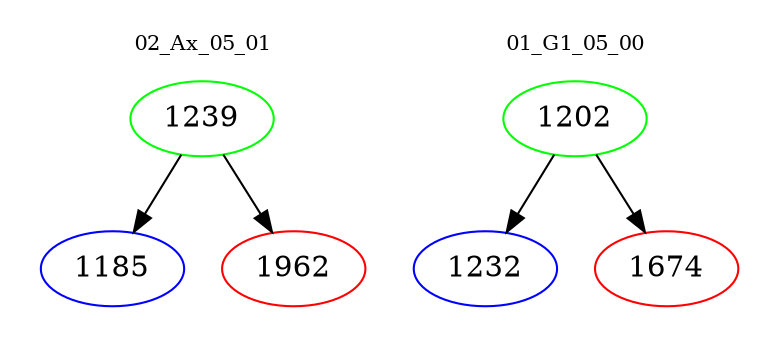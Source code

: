 digraph{
subgraph cluster_0 {
color = white
label = "02_Ax_05_01";
fontsize=10;
T0_1239 [label="1239", color="green"]
T0_1239 -> T0_1185 [color="black"]
T0_1185 [label="1185", color="blue"]
T0_1239 -> T0_1962 [color="black"]
T0_1962 [label="1962", color="red"]
}
subgraph cluster_1 {
color = white
label = "01_G1_05_00";
fontsize=10;
T1_1202 [label="1202", color="green"]
T1_1202 -> T1_1232 [color="black"]
T1_1232 [label="1232", color="blue"]
T1_1202 -> T1_1674 [color="black"]
T1_1674 [label="1674", color="red"]
}
}
